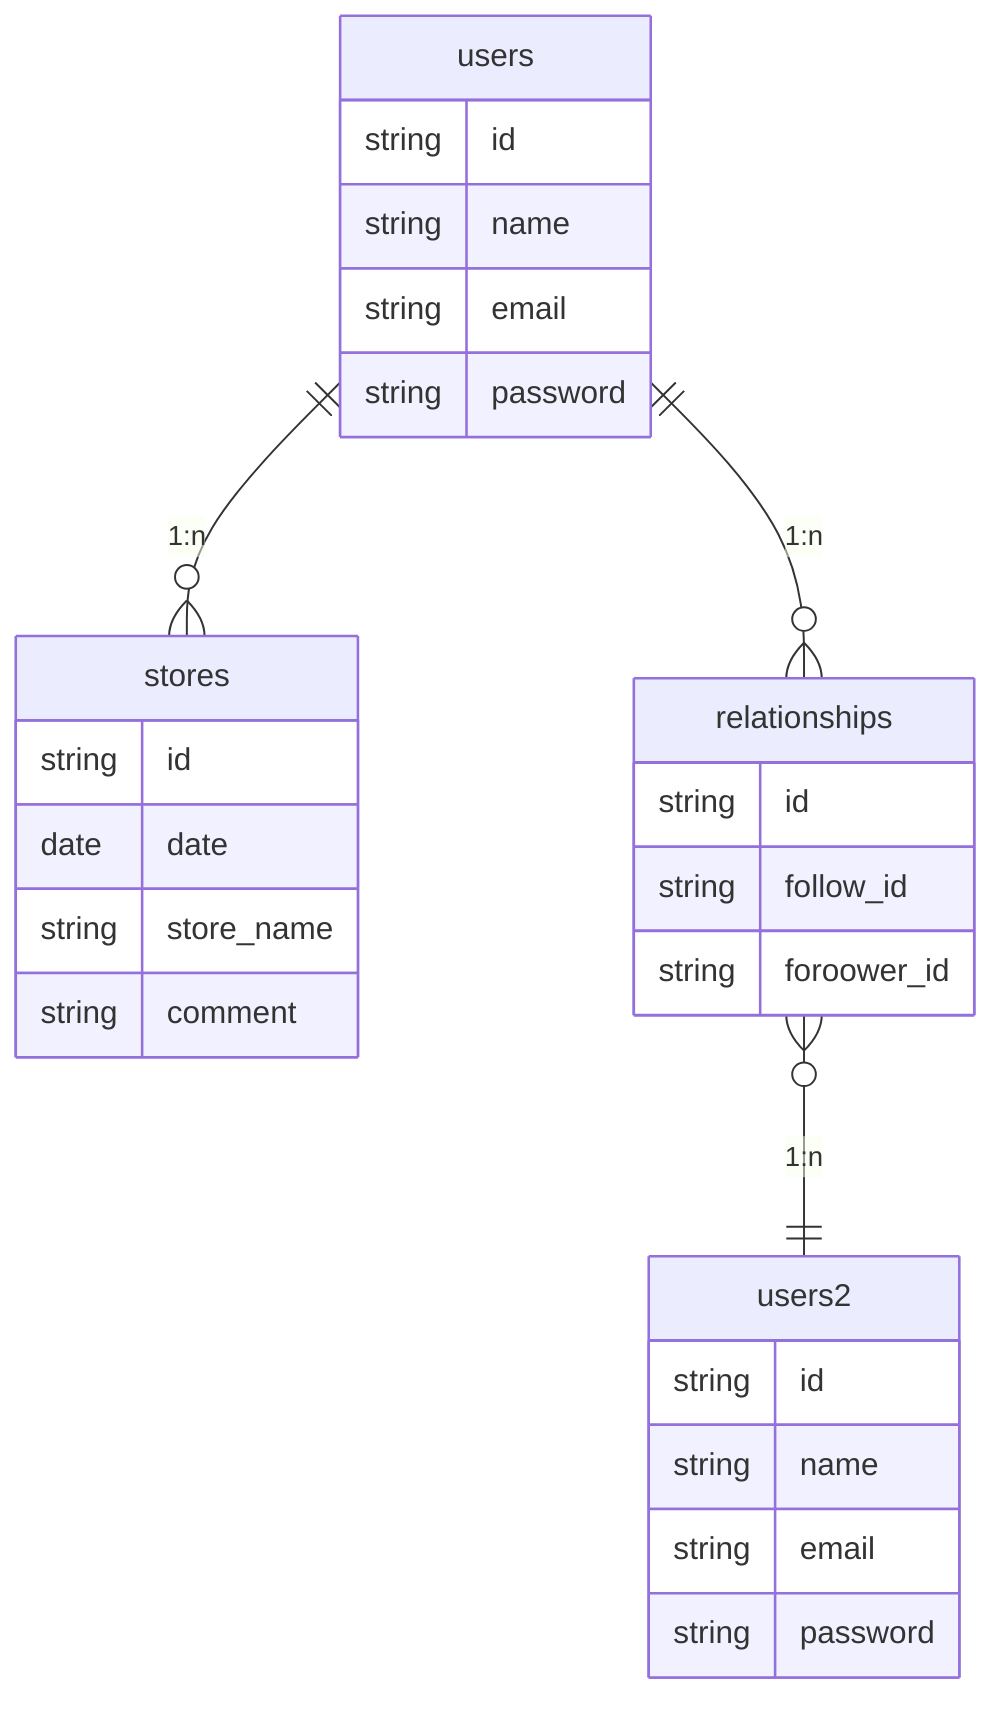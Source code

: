 erDiagram

%%テーブルのリレーション
users || -- o{ stores: "1:n"
users || -- o{ relationships: "1:n"  
relationships }o -- || users2: "1:n"

%%以下、テーブル詳細
%%ユーザーに関する情報
users {
string id
string name
string email
string password
}

%%行った店に関する情報
stores {
string id
date date
string store_name
string comment
}

%%フォロー機能のための中間テーブル
relationships{
string id
string follow_id
string foroower_id
}

%%ログインユーザーから見た他のひとたち
users2 {
string id
string name
string email
string password
}